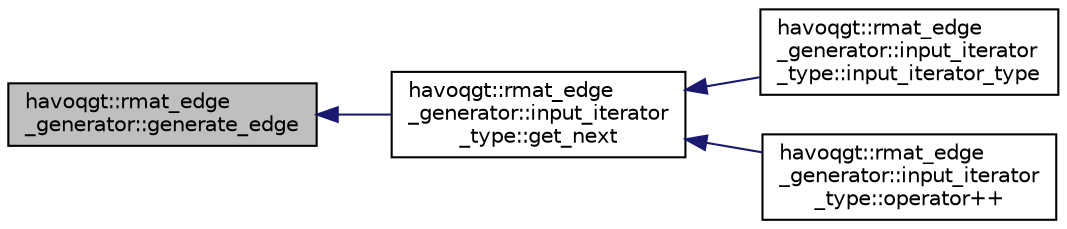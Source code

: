 digraph "havoqgt::rmat_edge_generator::generate_edge"
{
  edge [fontname="Helvetica",fontsize="10",labelfontname="Helvetica",labelfontsize="10"];
  node [fontname="Helvetica",fontsize="10",shape=record];
  rankdir="LR";
  Node1 [label="havoqgt::rmat_edge\l_generator::generate_edge",height=0.2,width=0.4,color="black", fillcolor="grey75", style="filled", fontcolor="black"];
  Node1 -> Node2 [dir="back",color="midnightblue",fontsize="10",style="solid",fontname="Helvetica"];
  Node2 [label="havoqgt::rmat_edge\l_generator::input_iterator\l_type::get_next",height=0.2,width=0.4,color="black", fillcolor="white", style="filled",URL="$classhavoqgt_1_1rmat__edge__generator_1_1input__iterator__type.html#ad992c59dda9bb5d204a68208ce4d5a18"];
  Node2 -> Node3 [dir="back",color="midnightblue",fontsize="10",style="solid",fontname="Helvetica"];
  Node3 [label="havoqgt::rmat_edge\l_generator::input_iterator\l_type::input_iterator_type",height=0.2,width=0.4,color="black", fillcolor="white", style="filled",URL="$classhavoqgt_1_1rmat__edge__generator_1_1input__iterator__type.html#a1d1f866f4a05c35f2fc987701eb61001"];
  Node2 -> Node4 [dir="back",color="midnightblue",fontsize="10",style="solid",fontname="Helvetica"];
  Node4 [label="havoqgt::rmat_edge\l_generator::input_iterator\l_type::operator++",height=0.2,width=0.4,color="black", fillcolor="white", style="filled",URL="$classhavoqgt_1_1rmat__edge__generator_1_1input__iterator__type.html#a0be1707e29753633c6334a3fb3169e99"];
}

